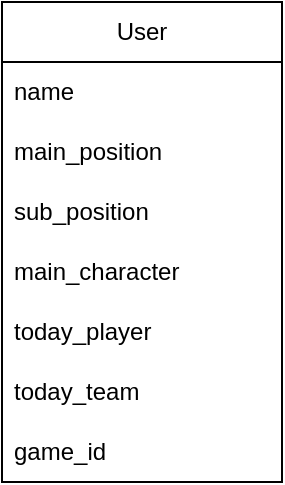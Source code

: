 <mxfile version="24.8.2">
  <diagram id="R2lEEEUBdFMjLlhIrx00" name="Page-1">
    <mxGraphModel dx="1430" dy="757" grid="1" gridSize="10" guides="1" tooltips="1" connect="1" arrows="1" fold="1" page="1" pageScale="1" pageWidth="850" pageHeight="1100" math="0" shadow="0" extFonts="Permanent Marker^https://fonts.googleapis.com/css?family=Permanent+Marker">
      <root>
        <mxCell id="0" />
        <mxCell id="1" parent="0" />
        <mxCell id="NZ0Y25Q88NYZbdKFPj6Z-1" value="User" style="swimlane;fontStyle=0;childLayout=stackLayout;horizontal=1;startSize=30;horizontalStack=0;resizeParent=1;resizeParentMax=0;resizeLast=0;collapsible=1;marginBottom=0;whiteSpace=wrap;html=1;" vertex="1" parent="1">
          <mxGeometry x="50" y="51" width="140" height="240" as="geometry" />
        </mxCell>
        <mxCell id="NZ0Y25Q88NYZbdKFPj6Z-2" value="name" style="text;strokeColor=none;fillColor=none;align=left;verticalAlign=middle;spacingLeft=4;spacingRight=4;overflow=hidden;points=[[0,0.5],[1,0.5]];portConstraint=eastwest;rotatable=0;whiteSpace=wrap;html=1;" vertex="1" parent="NZ0Y25Q88NYZbdKFPj6Z-1">
          <mxGeometry y="30" width="140" height="30" as="geometry" />
        </mxCell>
        <mxCell id="NZ0Y25Q88NYZbdKFPj6Z-3" value="main_position" style="text;strokeColor=none;fillColor=none;align=left;verticalAlign=middle;spacingLeft=4;spacingRight=4;overflow=hidden;points=[[0,0.5],[1,0.5]];portConstraint=eastwest;rotatable=0;whiteSpace=wrap;html=1;" vertex="1" parent="NZ0Y25Q88NYZbdKFPj6Z-1">
          <mxGeometry y="60" width="140" height="30" as="geometry" />
        </mxCell>
        <mxCell id="NZ0Y25Q88NYZbdKFPj6Z-4" value="sub_position" style="text;strokeColor=none;fillColor=none;align=left;verticalAlign=middle;spacingLeft=4;spacingRight=4;overflow=hidden;points=[[0,0.5],[1,0.5]];portConstraint=eastwest;rotatable=0;whiteSpace=wrap;html=1;" vertex="1" parent="NZ0Y25Q88NYZbdKFPj6Z-1">
          <mxGeometry y="90" width="140" height="30" as="geometry" />
        </mxCell>
        <mxCell id="NZ0Y25Q88NYZbdKFPj6Z-5" value="main_character" style="text;strokeColor=none;fillColor=none;align=left;verticalAlign=middle;spacingLeft=4;spacingRight=4;overflow=hidden;points=[[0,0.5],[1,0.5]];portConstraint=eastwest;rotatable=0;whiteSpace=wrap;html=1;" vertex="1" parent="NZ0Y25Q88NYZbdKFPj6Z-1">
          <mxGeometry y="120" width="140" height="30" as="geometry" />
        </mxCell>
        <mxCell id="NZ0Y25Q88NYZbdKFPj6Z-6" value="today_player" style="text;strokeColor=none;fillColor=none;align=left;verticalAlign=middle;spacingLeft=4;spacingRight=4;overflow=hidden;points=[[0,0.5],[1,0.5]];portConstraint=eastwest;rotatable=0;whiteSpace=wrap;html=1;" vertex="1" parent="NZ0Y25Q88NYZbdKFPj6Z-1">
          <mxGeometry y="150" width="140" height="30" as="geometry" />
        </mxCell>
        <mxCell id="NZ0Y25Q88NYZbdKFPj6Z-7" value="today_team" style="text;strokeColor=none;fillColor=none;align=left;verticalAlign=middle;spacingLeft=4;spacingRight=4;overflow=hidden;points=[[0,0.5],[1,0.5]];portConstraint=eastwest;rotatable=0;whiteSpace=wrap;html=1;" vertex="1" parent="NZ0Y25Q88NYZbdKFPj6Z-1">
          <mxGeometry y="180" width="140" height="30" as="geometry" />
        </mxCell>
        <mxCell id="NZ0Y25Q88NYZbdKFPj6Z-8" value="game_id" style="text;strokeColor=none;fillColor=none;align=left;verticalAlign=middle;spacingLeft=4;spacingRight=4;overflow=hidden;points=[[0,0.5],[1,0.5]];portConstraint=eastwest;rotatable=0;whiteSpace=wrap;html=1;" vertex="1" parent="NZ0Y25Q88NYZbdKFPj6Z-1">
          <mxGeometry y="210" width="140" height="30" as="geometry" />
        </mxCell>
      </root>
    </mxGraphModel>
  </diagram>
</mxfile>
